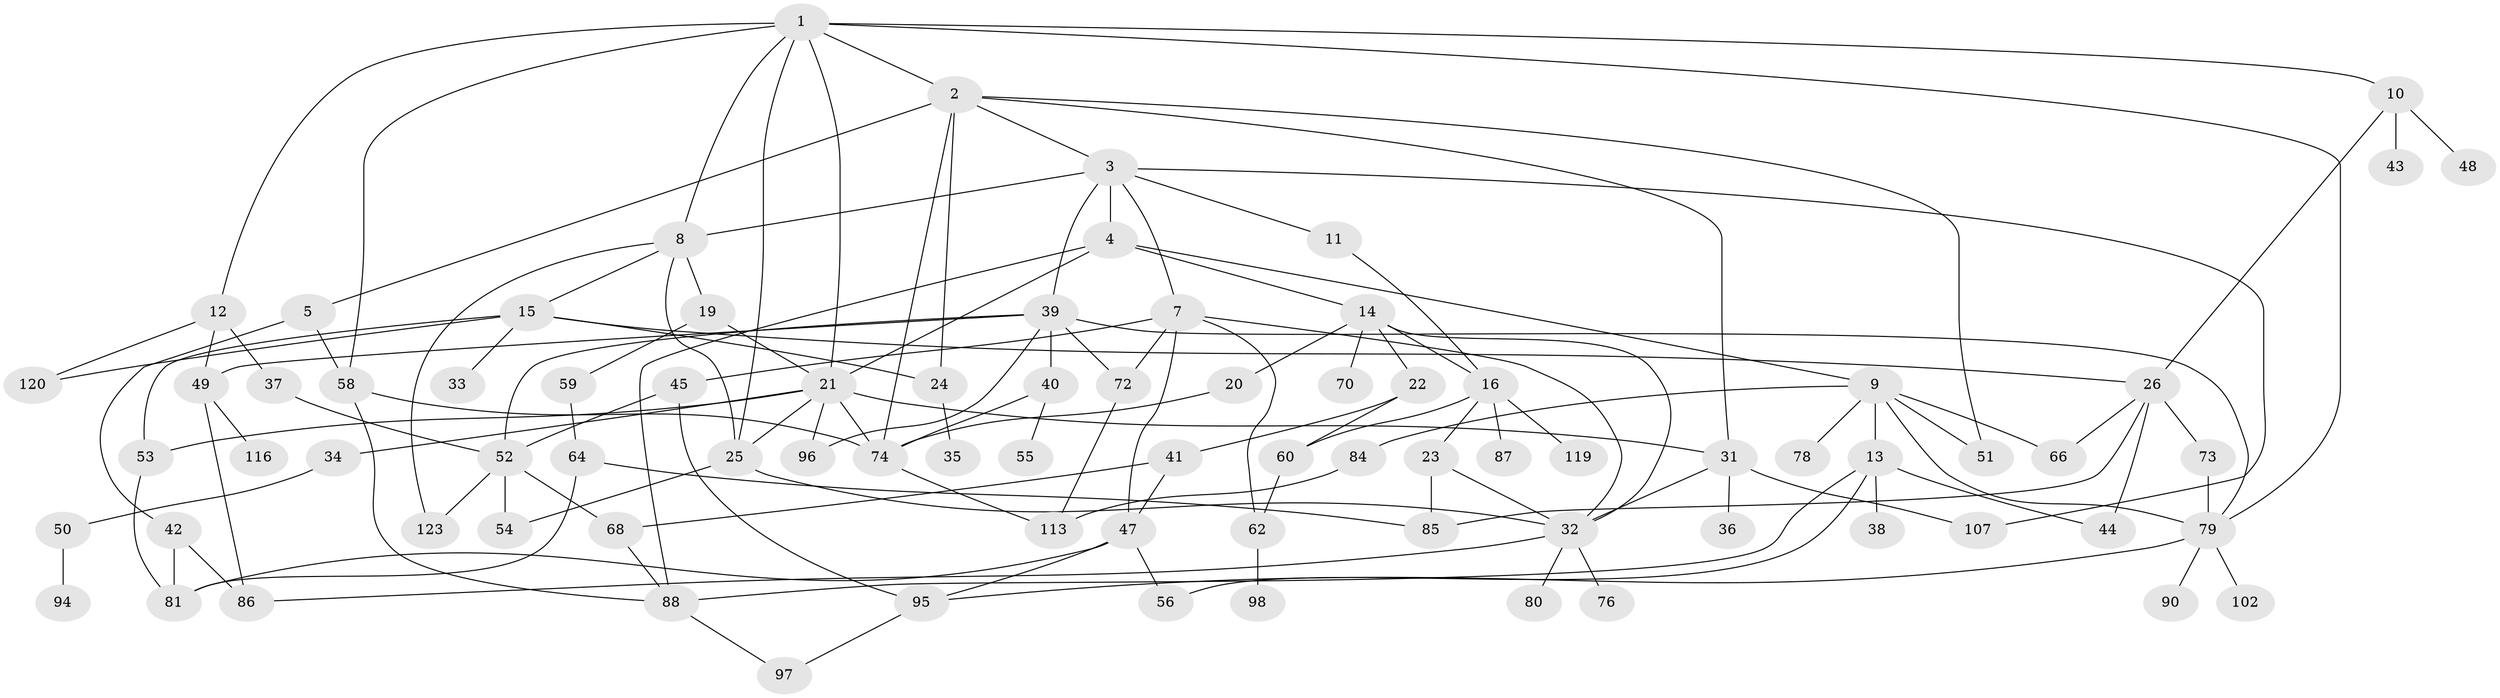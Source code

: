 // Generated by graph-tools (version 1.1) at 2025/23/03/03/25 07:23:32]
// undirected, 82 vertices, 135 edges
graph export_dot {
graph [start="1"]
  node [color=gray90,style=filled];
  1 [super="+6"];
  2;
  3 [super="+30"];
  4;
  5;
  7;
  8 [super="+17"];
  9 [super="+89"];
  10;
  11 [super="+57"];
  12 [super="+29"];
  13 [super="+71"];
  14;
  15 [super="+18"];
  16 [super="+104"];
  19 [super="+27"];
  20 [super="+117"];
  21 [super="+122"];
  22;
  23;
  24 [super="+100"];
  25 [super="+65"];
  26 [super="+28"];
  31 [super="+109"];
  32 [super="+63"];
  33;
  34 [super="+91"];
  35;
  36;
  37;
  38;
  39 [super="+61"];
  40 [super="+101"];
  41 [super="+46"];
  42 [super="+110"];
  43;
  44;
  45 [super="+112"];
  47 [super="+115"];
  48;
  49 [super="+75"];
  50 [super="+77"];
  51;
  52 [super="+105"];
  53;
  54;
  55 [super="+93"];
  56 [super="+67"];
  58;
  59;
  60 [super="+69"];
  62 [super="+111"];
  64;
  66;
  68 [super="+82"];
  70;
  72 [super="+118"];
  73;
  74 [super="+106"];
  76;
  78;
  79 [super="+83"];
  80;
  81 [super="+92"];
  84 [super="+103"];
  85;
  86 [super="+99"];
  87;
  88 [super="+124"];
  90;
  94 [super="+121"];
  95;
  96;
  97 [super="+108"];
  98;
  102;
  107;
  113 [super="+114"];
  116;
  119;
  120;
  123;
  1 -- 2;
  1 -- 10;
  1 -- 21;
  1 -- 8;
  1 -- 58;
  1 -- 12;
  1 -- 79;
  1 -- 25;
  2 -- 3;
  2 -- 5;
  2 -- 51;
  2 -- 74;
  2 -- 24;
  2 -- 31;
  3 -- 4;
  3 -- 7;
  3 -- 11;
  3 -- 39;
  3 -- 107;
  3 -- 8;
  4 -- 9;
  4 -- 14;
  4 -- 21;
  4 -- 88;
  5 -- 42;
  5 -- 58;
  7 -- 45;
  7 -- 72;
  7 -- 47;
  7 -- 62;
  7 -- 32;
  8 -- 15;
  8 -- 25;
  8 -- 123;
  8 -- 19;
  9 -- 13 [weight=2];
  9 -- 78;
  9 -- 84;
  9 -- 66;
  9 -- 51;
  9 -- 79;
  10 -- 26;
  10 -- 43;
  10 -- 48;
  11 -- 16;
  12 -- 120;
  12 -- 49;
  12 -- 37;
  13 -- 38;
  13 -- 44;
  13 -- 88;
  13 -- 56;
  14 -- 16;
  14 -- 20;
  14 -- 22;
  14 -- 32;
  14 -- 70;
  15 -- 33;
  15 -- 53;
  15 -- 24;
  15 -- 26;
  15 -- 120;
  16 -- 23;
  16 -- 87;
  16 -- 60;
  16 -- 119;
  19 -- 59;
  19 -- 21;
  20 -- 74;
  21 -- 31;
  21 -- 34;
  21 -- 96;
  21 -- 53;
  21 -- 25;
  21 -- 74;
  22 -- 41;
  22 -- 60;
  23 -- 32;
  23 -- 85;
  24 -- 35;
  25 -- 54;
  25 -- 32;
  26 -- 44;
  26 -- 66;
  26 -- 73 [weight=2];
  26 -- 85;
  31 -- 36;
  31 -- 32;
  31 -- 107;
  32 -- 76;
  32 -- 80;
  32 -- 86;
  34 -- 50;
  37 -- 52;
  39 -- 40;
  39 -- 96;
  39 -- 49;
  39 -- 52;
  39 -- 72;
  39 -- 79;
  40 -- 55;
  40 -- 74;
  41 -- 47;
  41 -- 68;
  42 -- 86;
  42 -- 81;
  45 -- 52;
  45 -- 95;
  47 -- 56;
  47 -- 95;
  47 -- 81;
  49 -- 86;
  49 -- 116;
  50 -- 94;
  52 -- 54;
  52 -- 123;
  52 -- 68;
  53 -- 81;
  58 -- 74;
  58 -- 88;
  59 -- 64;
  60 -- 62;
  62 -- 98;
  64 -- 81;
  64 -- 85;
  68 -- 88;
  72 -- 113;
  73 -- 79;
  74 -- 113;
  79 -- 90;
  79 -- 95;
  79 -- 102;
  84 -- 113;
  88 -- 97;
  95 -- 97;
}

